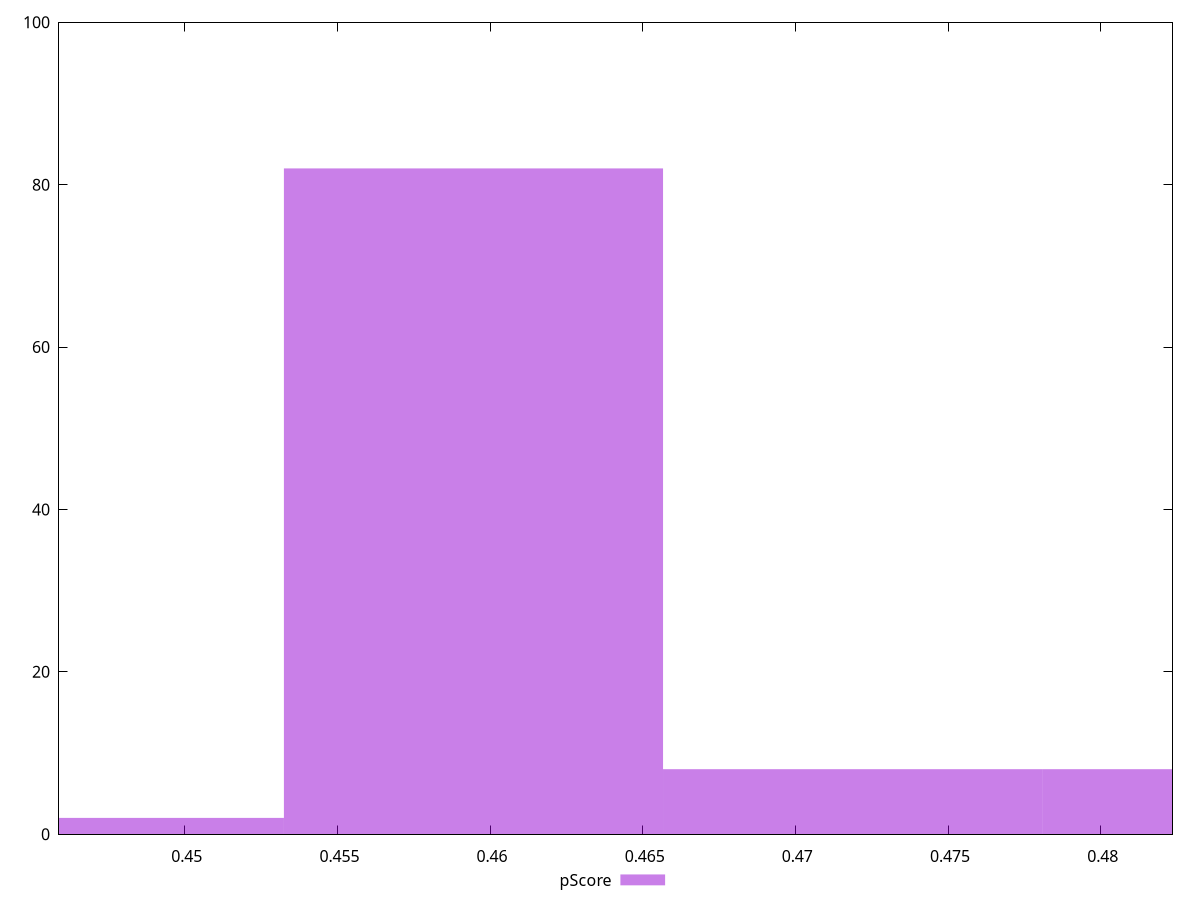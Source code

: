 reset

$pScore <<EOF
0.4594577171872768 82
0.48429326946767015 8
0.47187549332747347 8
0.4470399410470801 2
EOF

set key outside below
set boxwidth 0.01241777614019667
set xrange [0.44588235294117645:0.4823529411764706]
set yrange [0:100]
set trange [0:100]
set style fill transparent solid 0.5 noborder
set terminal svg size 640, 490 enhanced background rgb 'white'
set output "report_00013_2021-02-09T12-04-24.940Z/unused-javascript/samples/pages+cached+noadtech+nomedia+nocss/pScore/histogram.svg"

plot $pScore title "pScore" with boxes

reset
